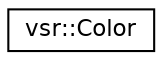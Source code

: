 digraph G
{
  edge [fontname="Helvetica",fontsize="11",labelfontname="Helvetica",labelfontsize="11"];
  node [fontname="Helvetica",fontsize="11",shape=record];
  rankdir="LR";
  Node1 [label="vsr::Color",height=0.2,width=0.4,color="black", fillcolor="white", style="filled",URL="$classvsr_1_1_color.html"];
}
